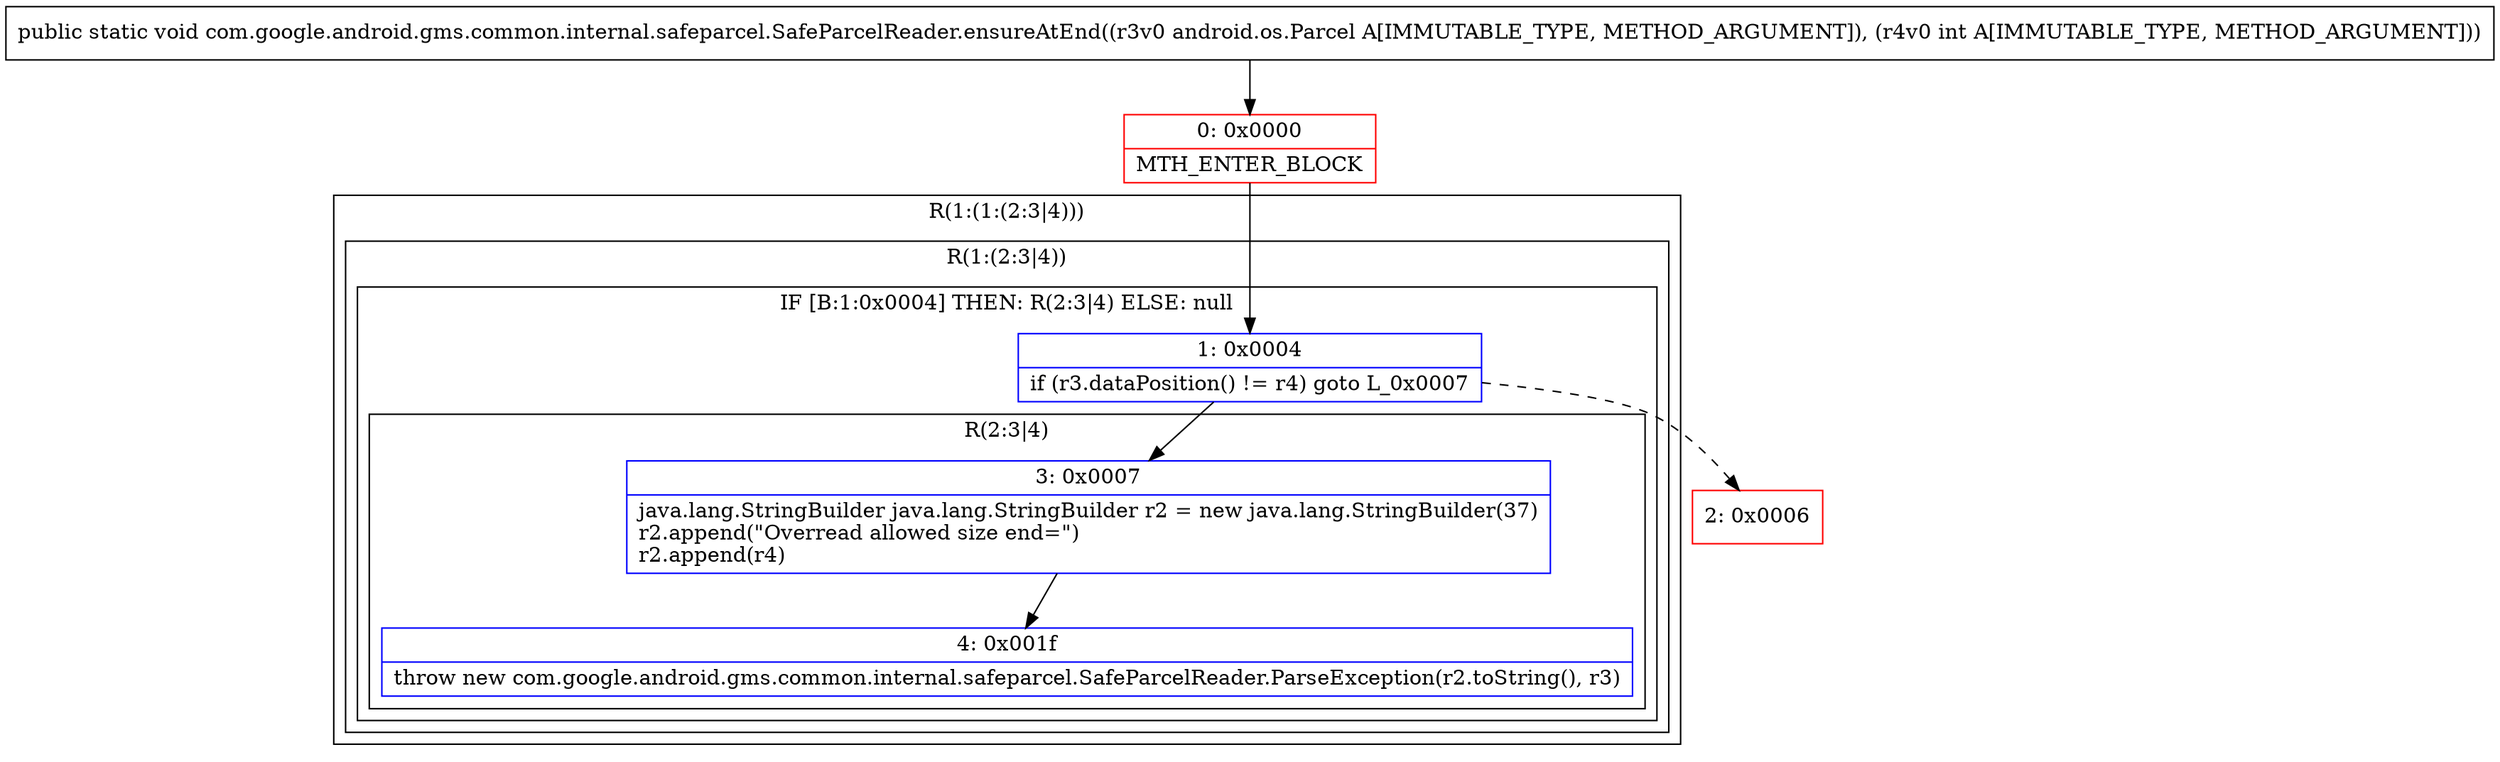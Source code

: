 digraph "CFG forcom.google.android.gms.common.internal.safeparcel.SafeParcelReader.ensureAtEnd(Landroid\/os\/Parcel;I)V" {
subgraph cluster_Region_517777283 {
label = "R(1:(1:(2:3|4)))";
node [shape=record,color=blue];
subgraph cluster_Region_851568321 {
label = "R(1:(2:3|4))";
node [shape=record,color=blue];
subgraph cluster_IfRegion_1576123318 {
label = "IF [B:1:0x0004] THEN: R(2:3|4) ELSE: null";
node [shape=record,color=blue];
Node_1 [shape=record,label="{1\:\ 0x0004|if (r3.dataPosition() != r4) goto L_0x0007\l}"];
subgraph cluster_Region_1699196537 {
label = "R(2:3|4)";
node [shape=record,color=blue];
Node_3 [shape=record,label="{3\:\ 0x0007|java.lang.StringBuilder java.lang.StringBuilder r2 = new java.lang.StringBuilder(37)\lr2.append(\"Overread allowed size end=\")\lr2.append(r4)\l}"];
Node_4 [shape=record,label="{4\:\ 0x001f|throw new com.google.android.gms.common.internal.safeparcel.SafeParcelReader.ParseException(r2.toString(), r3)\l}"];
}
}
}
}
Node_0 [shape=record,color=red,label="{0\:\ 0x0000|MTH_ENTER_BLOCK\l}"];
Node_2 [shape=record,color=red,label="{2\:\ 0x0006}"];
MethodNode[shape=record,label="{public static void com.google.android.gms.common.internal.safeparcel.SafeParcelReader.ensureAtEnd((r3v0 android.os.Parcel A[IMMUTABLE_TYPE, METHOD_ARGUMENT]), (r4v0 int A[IMMUTABLE_TYPE, METHOD_ARGUMENT])) }"];
MethodNode -> Node_0;
Node_1 -> Node_2[style=dashed];
Node_1 -> Node_3;
Node_3 -> Node_4;
Node_0 -> Node_1;
}

